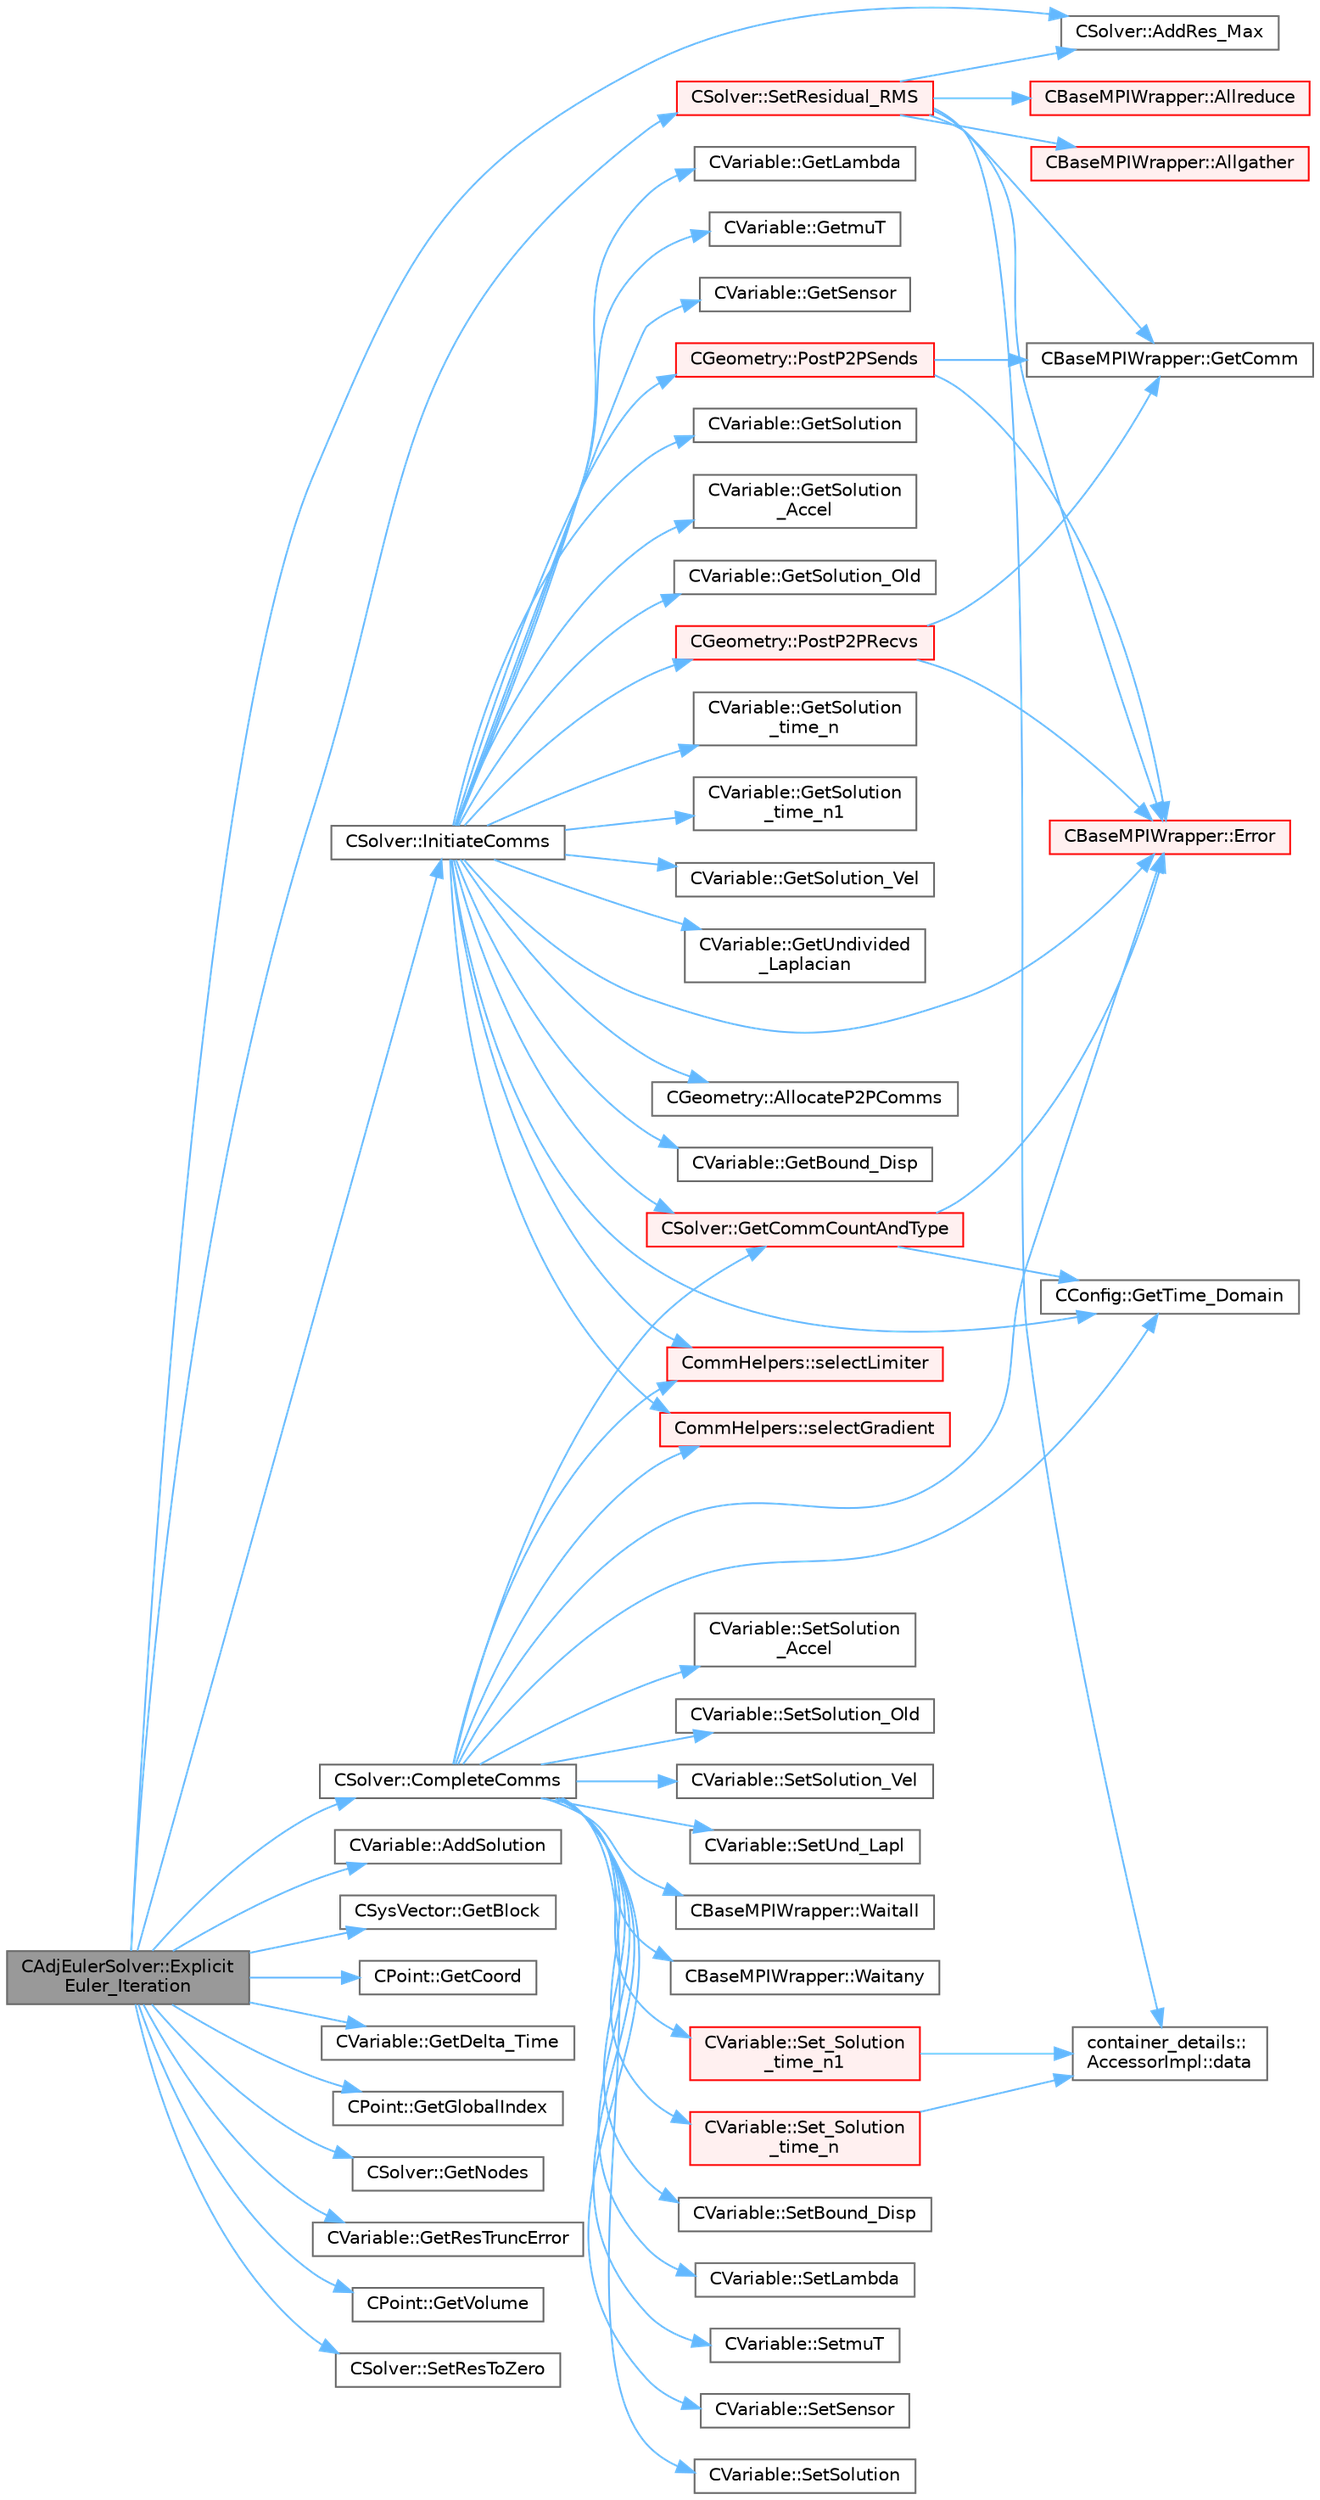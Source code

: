 digraph "CAdjEulerSolver::ExplicitEuler_Iteration"
{
 // LATEX_PDF_SIZE
  bgcolor="transparent";
  edge [fontname=Helvetica,fontsize=10,labelfontname=Helvetica,labelfontsize=10];
  node [fontname=Helvetica,fontsize=10,shape=box,height=0.2,width=0.4];
  rankdir="LR";
  Node1 [id="Node000001",label="CAdjEulerSolver::Explicit\lEuler_Iteration",height=0.2,width=0.4,color="gray40", fillcolor="grey60", style="filled", fontcolor="black",tooltip="Update the solution using a explicit Euler scheme."];
  Node1 -> Node2 [id="edge1_Node000001_Node000002",color="steelblue1",style="solid",tooltip=" "];
  Node2 [id="Node000002",label="CSolver::AddRes_Max",height=0.2,width=0.4,color="grey40", fillcolor="white", style="filled",URL="$classCSolver.html#af5f5107e5a9ce6b9b97a4a96aef30245",tooltip="Adds the maximal residual, this is useful for the convergence history."];
  Node1 -> Node3 [id="edge2_Node000001_Node000003",color="steelblue1",style="solid",tooltip=" "];
  Node3 [id="Node000003",label="CVariable::AddSolution",height=0.2,width=0.4,color="grey40", fillcolor="white", style="filled",URL="$classCVariable.html#acb44f7d71d6e55b18bd008b704327f4a",tooltip="Add a value to the solution."];
  Node1 -> Node4 [id="edge3_Node000001_Node000004",color="steelblue1",style="solid",tooltip=" "];
  Node4 [id="Node000004",label="CSolver::CompleteComms",height=0.2,width=0.4,color="grey40", fillcolor="white", style="filled",URL="$classCSolver.html#a6891c839827efbebdcbf9a349f4da92c",tooltip="Routine to complete the set of non-blocking communications launched by InitiateComms() and unpacking ..."];
  Node4 -> Node5 [id="edge4_Node000004_Node000005",color="steelblue1",style="solid",tooltip=" "];
  Node5 [id="Node000005",label="CBaseMPIWrapper::Error",height=0.2,width=0.4,color="red", fillcolor="#FFF0F0", style="filled",URL="$classCBaseMPIWrapper.html#a04457c47629bda56704e6a8804833eeb",tooltip=" "];
  Node4 -> Node7 [id="edge5_Node000004_Node000007",color="steelblue1",style="solid",tooltip=" "];
  Node7 [id="Node000007",label="CSolver::GetCommCountAndType",height=0.2,width=0.4,color="red", fillcolor="#FFF0F0", style="filled",URL="$classCSolver.html#a56fdda7e77a14dfc70449ecef91336e7",tooltip="Helper function to define the type and number of variables per point for each communication type."];
  Node7 -> Node5 [id="edge6_Node000007_Node000005",color="steelblue1",style="solid",tooltip=" "];
  Node7 -> Node9 [id="edge7_Node000007_Node000009",color="steelblue1",style="solid",tooltip=" "];
  Node9 [id="Node000009",label="CConfig::GetTime_Domain",height=0.2,width=0.4,color="grey40", fillcolor="white", style="filled",URL="$classCConfig.html#a85d2e3cf43b77c63642c40c235b853f3",tooltip="Check if the multizone problem is solved for time domain."];
  Node4 -> Node9 [id="edge8_Node000004_Node000009",color="steelblue1",style="solid",tooltip=" "];
  Node4 -> Node10 [id="edge9_Node000004_Node000010",color="steelblue1",style="solid",tooltip=" "];
  Node10 [id="Node000010",label="CommHelpers::selectGradient",height=0.2,width=0.4,color="red", fillcolor="#FFF0F0", style="filled",URL="$namespaceCommHelpers.html#a691c54929c54c5e0b153a99f22217c8b",tooltip=" "];
  Node4 -> Node15 [id="edge10_Node000004_Node000015",color="steelblue1",style="solid",tooltip=" "];
  Node15 [id="Node000015",label="CommHelpers::selectLimiter",height=0.2,width=0.4,color="red", fillcolor="#FFF0F0", style="filled",URL="$namespaceCommHelpers.html#a88e9c22d59034b9b975cd978e1d99db1",tooltip=" "];
  Node4 -> Node19 [id="edge11_Node000004_Node000019",color="steelblue1",style="solid",tooltip=" "];
  Node19 [id="Node000019",label="CVariable::Set_Solution\l_time_n",height=0.2,width=0.4,color="red", fillcolor="#FFF0F0", style="filled",URL="$classCVariable.html#abf55f051089ec13d9c0422ed3389a9dc",tooltip="Set the variable solution at time n."];
  Node19 -> Node20 [id="edge12_Node000019_Node000020",color="steelblue1",style="solid",tooltip=" "];
  Node20 [id="Node000020",label="container_details::\lAccessorImpl::data",height=0.2,width=0.4,color="grey40", fillcolor="white", style="filled",URL="$classcontainer__details_1_1AccessorImpl.html#a25b798e6041a085aa19399d0047b6a91",tooltip=" "];
  Node4 -> Node23 [id="edge13_Node000004_Node000023",color="steelblue1",style="solid",tooltip=" "];
  Node23 [id="Node000023",label="CVariable::Set_Solution\l_time_n1",height=0.2,width=0.4,color="red", fillcolor="#FFF0F0", style="filled",URL="$classCVariable.html#a527a337871bb37c3bb2df40c2b946884",tooltip="Set the variable solution at time n-1."];
  Node23 -> Node20 [id="edge14_Node000023_Node000020",color="steelblue1",style="solid",tooltip=" "];
  Node4 -> Node24 [id="edge15_Node000004_Node000024",color="steelblue1",style="solid",tooltip=" "];
  Node24 [id="Node000024",label="CVariable::SetBound_Disp",height=0.2,width=0.4,color="grey40", fillcolor="white", style="filled",URL="$classCVariable.html#a840431a0403b4bddd0a99dbfdf365795",tooltip="A virtual member. Set the boundary displacement."];
  Node4 -> Node25 [id="edge16_Node000004_Node000025",color="steelblue1",style="solid",tooltip=" "];
  Node25 [id="Node000025",label="CVariable::SetLambda",height=0.2,width=0.4,color="grey40", fillcolor="white", style="filled",URL="$classCVariable.html#afc0086076d62561f31a39f774c297428",tooltip="Set the value of the spectral radius."];
  Node4 -> Node26 [id="edge17_Node000004_Node000026",color="steelblue1",style="solid",tooltip=" "];
  Node26 [id="Node000026",label="CVariable::SetmuT",height=0.2,width=0.4,color="grey40", fillcolor="white", style="filled",URL="$classCVariable.html#a91256a1e927c5a529d853d0f127243de",tooltip="Set the value of the eddy viscosity."];
  Node4 -> Node27 [id="edge18_Node000004_Node000027",color="steelblue1",style="solid",tooltip=" "];
  Node27 [id="Node000027",label="CVariable::SetSensor",height=0.2,width=0.4,color="grey40", fillcolor="white", style="filled",URL="$classCVariable.html#a79ebe4ea3cc8eccd8b004256c5492a9e",tooltip="Set pressure sensor."];
  Node4 -> Node28 [id="edge19_Node000004_Node000028",color="steelblue1",style="solid",tooltip=" "];
  Node28 [id="Node000028",label="CVariable::SetSolution",height=0.2,width=0.4,color="grey40", fillcolor="white", style="filled",URL="$classCVariable.html#a22fbbd7bc6491672843000644a05c6a5",tooltip="Set the value of the solution, all variables."];
  Node4 -> Node29 [id="edge20_Node000004_Node000029",color="steelblue1",style="solid",tooltip=" "];
  Node29 [id="Node000029",label="CVariable::SetSolution\l_Accel",height=0.2,width=0.4,color="grey40", fillcolor="white", style="filled",URL="$classCVariable.html#af87029baec777039085fb1ff17ee9555",tooltip="Set the value of the acceleration (Structural Analysis)."];
  Node4 -> Node30 [id="edge21_Node000004_Node000030",color="steelblue1",style="solid",tooltip=" "];
  Node30 [id="Node000030",label="CVariable::SetSolution_Old",height=0.2,width=0.4,color="grey40", fillcolor="white", style="filled",URL="$classCVariable.html#a6ee4d8d450971204cc054a33d6473732",tooltip="Set the value of the old solution."];
  Node4 -> Node31 [id="edge22_Node000004_Node000031",color="steelblue1",style="solid",tooltip=" "];
  Node31 [id="Node000031",label="CVariable::SetSolution_Vel",height=0.2,width=0.4,color="grey40", fillcolor="white", style="filled",URL="$classCVariable.html#a5c1430d98acd399f1371f23e6fae053f",tooltip="Set the value of the velocity (Structural Analysis)."];
  Node4 -> Node32 [id="edge23_Node000004_Node000032",color="steelblue1",style="solid",tooltip=" "];
  Node32 [id="Node000032",label="CVariable::SetUnd_Lapl",height=0.2,width=0.4,color="grey40", fillcolor="white", style="filled",URL="$classCVariable.html#a70f0c6e3ddcf2fdcde3b90f217a0d4a3",tooltip="Set a value to the undivided laplacian."];
  Node4 -> Node33 [id="edge24_Node000004_Node000033",color="steelblue1",style="solid",tooltip=" "];
  Node33 [id="Node000033",label="CBaseMPIWrapper::Waitall",height=0.2,width=0.4,color="grey40", fillcolor="white", style="filled",URL="$classCBaseMPIWrapper.html#a01c02f8c0c799ccd15023f0c2c3cae27",tooltip=" "];
  Node4 -> Node34 [id="edge25_Node000004_Node000034",color="steelblue1",style="solid",tooltip=" "];
  Node34 [id="Node000034",label="CBaseMPIWrapper::Waitany",height=0.2,width=0.4,color="grey40", fillcolor="white", style="filled",URL="$classCBaseMPIWrapper.html#a5f4a1382f625fbbfb2c6224a87591825",tooltip=" "];
  Node1 -> Node35 [id="edge26_Node000001_Node000035",color="steelblue1",style="solid",tooltip=" "];
  Node35 [id="Node000035",label="CSysVector::GetBlock",height=0.2,width=0.4,color="grey40", fillcolor="white", style="filled",URL="$classCSysVector.html#a7c44ba3d52f199c303747e7469e712ca",tooltip="Get pointer to a block."];
  Node1 -> Node36 [id="edge27_Node000001_Node000036",color="steelblue1",style="solid",tooltip=" "];
  Node36 [id="Node000036",label="CPoint::GetCoord",height=0.2,width=0.4,color="grey40", fillcolor="white", style="filled",URL="$classCPoint.html#ab16c29dd03911529cd73bf467c313179",tooltip="Get the coordinates dor the control volume."];
  Node1 -> Node37 [id="edge28_Node000001_Node000037",color="steelblue1",style="solid",tooltip=" "];
  Node37 [id="Node000037",label="CVariable::GetDelta_Time",height=0.2,width=0.4,color="grey40", fillcolor="white", style="filled",URL="$classCVariable.html#aef3ea2cd0a87d55835bb2bd332678489",tooltip="Get the value of the time step."];
  Node1 -> Node38 [id="edge29_Node000001_Node000038",color="steelblue1",style="solid",tooltip=" "];
  Node38 [id="Node000038",label="CPoint::GetGlobalIndex",height=0.2,width=0.4,color="grey40", fillcolor="white", style="filled",URL="$classCPoint.html#a8a53865a92d645b1b74c4d817b4aae10",tooltip="Get the global index in a parallel computation."];
  Node1 -> Node39 [id="edge30_Node000001_Node000039",color="steelblue1",style="solid",tooltip=" "];
  Node39 [id="Node000039",label="CSolver::GetNodes",height=0.2,width=0.4,color="grey40", fillcolor="white", style="filled",URL="$classCSolver.html#adb28ae3845a6b61cf764a8e9fe4b794e",tooltip="Allow outside access to the nodes of the solver, containing conservatives, primitives,..."];
  Node1 -> Node40 [id="edge31_Node000001_Node000040",color="steelblue1",style="solid",tooltip=" "];
  Node40 [id="Node000040",label="CVariable::GetResTruncError",height=0.2,width=0.4,color="grey40", fillcolor="white", style="filled",URL="$classCVariable.html#ad15a234a33df94bfbb0465f74eb11d86",tooltip="Get the truncation error."];
  Node1 -> Node41 [id="edge32_Node000001_Node000041",color="steelblue1",style="solid",tooltip=" "];
  Node41 [id="Node000041",label="CPoint::GetVolume",height=0.2,width=0.4,color="grey40", fillcolor="white", style="filled",URL="$classCPoint.html#acc83b19b9c7201987cc2e948a7259af8",tooltip="Get area or volume of the control volume."];
  Node1 -> Node42 [id="edge33_Node000001_Node000042",color="steelblue1",style="solid",tooltip=" "];
  Node42 [id="Node000042",label="CSolver::InitiateComms",height=0.2,width=0.4,color="grey40", fillcolor="white", style="filled",URL="$classCSolver.html#a7c5c26e7f006b4bb7e93582d839cf09d",tooltip="Routine to load a solver quantity into the data structures for MPI point-to-point communication and t..."];
  Node42 -> Node43 [id="edge34_Node000042_Node000043",color="steelblue1",style="solid",tooltip=" "];
  Node43 [id="Node000043",label="CGeometry::AllocateP2PComms",height=0.2,width=0.4,color="grey40", fillcolor="white", style="filled",URL="$classCGeometry.html#ab8d78a9f4017431b7542e154f58a7e63",tooltip="Routine to allocate buffers for point-to-point MPI communications. Also called to dynamically realloc..."];
  Node42 -> Node5 [id="edge35_Node000042_Node000005",color="steelblue1",style="solid",tooltip=" "];
  Node42 -> Node44 [id="edge36_Node000042_Node000044",color="steelblue1",style="solid",tooltip=" "];
  Node44 [id="Node000044",label="CVariable::GetBound_Disp",height=0.2,width=0.4,color="grey40", fillcolor="white", style="filled",URL="$classCVariable.html#a7e382eae45700e5c1e8973292c08f128",tooltip="A virtual member. Get the value of the displacement imposed at the boundary."];
  Node42 -> Node7 [id="edge37_Node000042_Node000007",color="steelblue1",style="solid",tooltip=" "];
  Node42 -> Node45 [id="edge38_Node000042_Node000045",color="steelblue1",style="solid",tooltip=" "];
  Node45 [id="Node000045",label="CVariable::GetLambda",height=0.2,width=0.4,color="grey40", fillcolor="white", style="filled",URL="$classCVariable.html#af0b6afbd2666eab791d902f50fc3e869",tooltip="Get the value of the spectral radius."];
  Node42 -> Node46 [id="edge39_Node000042_Node000046",color="steelblue1",style="solid",tooltip=" "];
  Node46 [id="Node000046",label="CVariable::GetmuT",height=0.2,width=0.4,color="grey40", fillcolor="white", style="filled",URL="$classCVariable.html#ad35ee29420764dda0bbb574f7a7253e7",tooltip="Get the value of the eddy viscosity."];
  Node42 -> Node47 [id="edge40_Node000042_Node000047",color="steelblue1",style="solid",tooltip=" "];
  Node47 [id="Node000047",label="CVariable::GetSensor",height=0.2,width=0.4,color="grey40", fillcolor="white", style="filled",URL="$classCVariable.html#afec545423f883bcd961ac9f1e5d18dd2",tooltip="Get the pressure sensor."];
  Node42 -> Node48 [id="edge41_Node000042_Node000048",color="steelblue1",style="solid",tooltip=" "];
  Node48 [id="Node000048",label="CVariable::GetSolution",height=0.2,width=0.4,color="grey40", fillcolor="white", style="filled",URL="$classCVariable.html#a261483e39c23c1de7cb9aea7e917c121",tooltip="Get the solution."];
  Node42 -> Node49 [id="edge42_Node000042_Node000049",color="steelblue1",style="solid",tooltip=" "];
  Node49 [id="Node000049",label="CVariable::GetSolution\l_Accel",height=0.2,width=0.4,color="grey40", fillcolor="white", style="filled",URL="$classCVariable.html#aef2fdf091198070a00d12cdb4dea3ff6",tooltip="Get the acceleration (Structural Analysis)."];
  Node42 -> Node50 [id="edge43_Node000042_Node000050",color="steelblue1",style="solid",tooltip=" "];
  Node50 [id="Node000050",label="CVariable::GetSolution_Old",height=0.2,width=0.4,color="grey40", fillcolor="white", style="filled",URL="$classCVariable.html#a70a9df6b6cc631f9c3b9a3ef7b3ecfe4",tooltip="Get the old solution of the problem (Runge-Kutta method)"];
  Node42 -> Node51 [id="edge44_Node000042_Node000051",color="steelblue1",style="solid",tooltip=" "];
  Node51 [id="Node000051",label="CVariable::GetSolution\l_time_n",height=0.2,width=0.4,color="grey40", fillcolor="white", style="filled",URL="$classCVariable.html#a2aec6dba162ef493a8f3e0e8eaa0e132",tooltip="Get the solution at time n."];
  Node42 -> Node52 [id="edge45_Node000042_Node000052",color="steelblue1",style="solid",tooltip=" "];
  Node52 [id="Node000052",label="CVariable::GetSolution\l_time_n1",height=0.2,width=0.4,color="grey40", fillcolor="white", style="filled",URL="$classCVariable.html#a11a0e420f36da5e4679c2e2ff3c11eb5",tooltip="Get the solution at time n-1."];
  Node42 -> Node53 [id="edge46_Node000042_Node000053",color="steelblue1",style="solid",tooltip=" "];
  Node53 [id="Node000053",label="CVariable::GetSolution_Vel",height=0.2,width=0.4,color="grey40", fillcolor="white", style="filled",URL="$classCVariable.html#ae403ee21871629716cbabead1c587dac",tooltip="Get the velocity (Structural Analysis)."];
  Node42 -> Node9 [id="edge47_Node000042_Node000009",color="steelblue1",style="solid",tooltip=" "];
  Node42 -> Node54 [id="edge48_Node000042_Node000054",color="steelblue1",style="solid",tooltip=" "];
  Node54 [id="Node000054",label="CVariable::GetUndivided\l_Laplacian",height=0.2,width=0.4,color="grey40", fillcolor="white", style="filled",URL="$classCVariable.html#aac1967b85418fbebb75e83f6f308dd37",tooltip="Get the undivided laplacian of the solution."];
  Node42 -> Node55 [id="edge49_Node000042_Node000055",color="steelblue1",style="solid",tooltip=" "];
  Node55 [id="Node000055",label="CGeometry::PostP2PRecvs",height=0.2,width=0.4,color="red", fillcolor="#FFF0F0", style="filled",URL="$classCGeometry.html#a0951357cde88070db559d6d2511a515d",tooltip="Routine to launch non-blocking recvs only for all point-to-point communication with neighboring parti..."];
  Node55 -> Node5 [id="edge50_Node000055_Node000005",color="steelblue1",style="solid",tooltip=" "];
  Node55 -> Node56 [id="edge51_Node000055_Node000056",color="steelblue1",style="solid",tooltip=" "];
  Node56 [id="Node000056",label="CBaseMPIWrapper::GetComm",height=0.2,width=0.4,color="grey40", fillcolor="white", style="filled",URL="$classCBaseMPIWrapper.html#a8154391fc3522954802889d81d4ef5da",tooltip=" "];
  Node42 -> Node58 [id="edge52_Node000042_Node000058",color="steelblue1",style="solid",tooltip=" "];
  Node58 [id="Node000058",label="CGeometry::PostP2PSends",height=0.2,width=0.4,color="red", fillcolor="#FFF0F0", style="filled",URL="$classCGeometry.html#a3fd5ef26d01c258616c8bd5f83e345f5",tooltip="Routine to launch a single non-blocking send once the buffer is loaded for a point-to-point commucati..."];
  Node58 -> Node5 [id="edge53_Node000058_Node000005",color="steelblue1",style="solid",tooltip=" "];
  Node58 -> Node56 [id="edge54_Node000058_Node000056",color="steelblue1",style="solid",tooltip=" "];
  Node42 -> Node10 [id="edge55_Node000042_Node000010",color="steelblue1",style="solid",tooltip=" "];
  Node42 -> Node15 [id="edge56_Node000042_Node000015",color="steelblue1",style="solid",tooltip=" "];
  Node1 -> Node60 [id="edge57_Node000001_Node000060",color="steelblue1",style="solid",tooltip=" "];
  Node60 [id="Node000060",label="CSolver::SetResidual_RMS",height=0.2,width=0.4,color="red", fillcolor="#FFF0F0", style="filled",URL="$classCSolver.html#a1ac9c08f281abbb09cbb702b3fd644f7",tooltip="Set the value of the max residual and RMS residual."];
  Node60 -> Node2 [id="edge58_Node000060_Node000002",color="steelblue1",style="solid",tooltip=" "];
  Node60 -> Node61 [id="edge59_Node000060_Node000061",color="steelblue1",style="solid",tooltip=" "];
  Node61 [id="Node000061",label="CBaseMPIWrapper::Allgather",height=0.2,width=0.4,color="red", fillcolor="#FFF0F0", style="filled",URL="$classCBaseMPIWrapper.html#a137ef06ade0c4f94d2a61f9b8817b6a7",tooltip=" "];
  Node60 -> Node63 [id="edge60_Node000060_Node000063",color="steelblue1",style="solid",tooltip=" "];
  Node63 [id="Node000063",label="CBaseMPIWrapper::Allreduce",height=0.2,width=0.4,color="red", fillcolor="#FFF0F0", style="filled",URL="$classCBaseMPIWrapper.html#a381d4b3738c09d92ee1ae9f89715b541",tooltip=" "];
  Node60 -> Node20 [id="edge61_Node000060_Node000020",color="steelblue1",style="solid",tooltip=" "];
  Node60 -> Node5 [id="edge62_Node000060_Node000005",color="steelblue1",style="solid",tooltip=" "];
  Node60 -> Node56 [id="edge63_Node000060_Node000056",color="steelblue1",style="solid",tooltip=" "];
  Node1 -> Node71 [id="edge64_Node000001_Node000071",color="steelblue1",style="solid",tooltip=" "];
  Node71 [id="Node000071",label="CSolver::SetResToZero",height=0.2,width=0.4,color="grey40", fillcolor="white", style="filled",URL="$classCSolver.html#a7ede16ff7b3e95bcbaa3eabd99fdf648",tooltip="Set the RMS and MAX residual to zero."];
}
